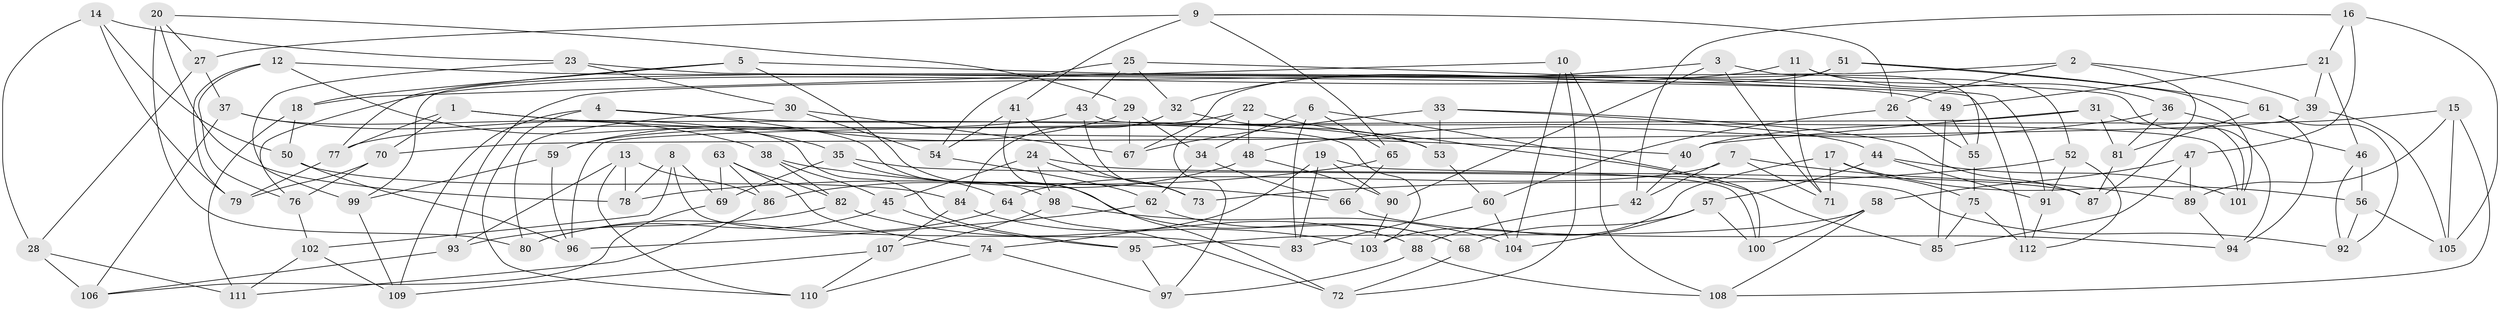 // coarse degree distribution, {4: 0.5714285714285714, 3: 0.125, 9: 0.017857142857142856, 8: 0.07142857142857142, 5: 0.08928571428571429, 6: 0.03571428571428571, 10: 0.03571428571428571, 12: 0.017857142857142856, 11: 0.017857142857142856, 2: 0.017857142857142856}
// Generated by graph-tools (version 1.1) at 2025/01/03/04/25 22:01:10]
// undirected, 112 vertices, 224 edges
graph export_dot {
graph [start="1"]
  node [color=gray90,style=filled];
  1;
  2;
  3;
  4;
  5;
  6;
  7;
  8;
  9;
  10;
  11;
  12;
  13;
  14;
  15;
  16;
  17;
  18;
  19;
  20;
  21;
  22;
  23;
  24;
  25;
  26;
  27;
  28;
  29;
  30;
  31;
  32;
  33;
  34;
  35;
  36;
  37;
  38;
  39;
  40;
  41;
  42;
  43;
  44;
  45;
  46;
  47;
  48;
  49;
  50;
  51;
  52;
  53;
  54;
  55;
  56;
  57;
  58;
  59;
  60;
  61;
  62;
  63;
  64;
  65;
  66;
  67;
  68;
  69;
  70;
  71;
  72;
  73;
  74;
  75;
  76;
  77;
  78;
  79;
  80;
  81;
  82;
  83;
  84;
  85;
  86;
  87;
  88;
  89;
  90;
  91;
  92;
  93;
  94;
  95;
  96;
  97;
  98;
  99;
  100;
  101;
  102;
  103;
  104;
  105;
  106;
  107;
  108;
  109;
  110;
  111;
  112;
  1 -- 103;
  1 -- 77;
  1 -- 40;
  1 -- 70;
  2 -- 26;
  2 -- 87;
  2 -- 93;
  2 -- 39;
  3 -- 90;
  3 -- 55;
  3 -- 32;
  3 -- 71;
  4 -- 110;
  4 -- 53;
  4 -- 109;
  4 -- 98;
  5 -- 18;
  5 -- 77;
  5 -- 94;
  5 -- 68;
  6 -- 83;
  6 -- 65;
  6 -- 34;
  6 -- 100;
  7 -- 89;
  7 -- 71;
  7 -- 42;
  7 -- 64;
  8 -- 69;
  8 -- 78;
  8 -- 102;
  8 -- 83;
  9 -- 65;
  9 -- 27;
  9 -- 26;
  9 -- 41;
  10 -- 108;
  10 -- 72;
  10 -- 104;
  10 -- 18;
  11 -- 36;
  11 -- 52;
  11 -- 76;
  11 -- 71;
  12 -- 49;
  12 -- 35;
  12 -- 79;
  12 -- 76;
  13 -- 78;
  13 -- 86;
  13 -- 110;
  13 -- 93;
  14 -- 28;
  14 -- 79;
  14 -- 50;
  14 -- 23;
  15 -- 40;
  15 -- 108;
  15 -- 89;
  15 -- 105;
  16 -- 105;
  16 -- 47;
  16 -- 42;
  16 -- 21;
  17 -- 75;
  17 -- 71;
  17 -- 56;
  17 -- 103;
  18 -- 50;
  18 -- 111;
  19 -- 100;
  19 -- 83;
  19 -- 74;
  19 -- 90;
  20 -- 78;
  20 -- 29;
  20 -- 80;
  20 -- 27;
  21 -- 46;
  21 -- 49;
  21 -- 39;
  22 -- 48;
  22 -- 97;
  22 -- 59;
  22 -- 85;
  23 -- 99;
  23 -- 30;
  23 -- 112;
  24 -- 73;
  24 -- 87;
  24 -- 98;
  24 -- 45;
  25 -- 43;
  25 -- 91;
  25 -- 54;
  25 -- 32;
  26 -- 55;
  26 -- 60;
  27 -- 37;
  27 -- 28;
  28 -- 111;
  28 -- 106;
  29 -- 59;
  29 -- 67;
  29 -- 34;
  30 -- 80;
  30 -- 54;
  30 -- 67;
  31 -- 101;
  31 -- 81;
  31 -- 40;
  31 -- 96;
  32 -- 53;
  32 -- 84;
  33 -- 53;
  33 -- 67;
  33 -- 44;
  33 -- 87;
  34 -- 66;
  34 -- 62;
  35 -- 92;
  35 -- 69;
  35 -- 64;
  36 -- 81;
  36 -- 48;
  36 -- 46;
  37 -- 95;
  37 -- 38;
  37 -- 106;
  38 -- 66;
  38 -- 82;
  38 -- 45;
  39 -- 70;
  39 -- 105;
  40 -- 42;
  41 -- 72;
  41 -- 54;
  41 -- 73;
  42 -- 88;
  43 -- 73;
  43 -- 77;
  43 -- 101;
  44 -- 91;
  44 -- 57;
  44 -- 101;
  45 -- 80;
  45 -- 95;
  46 -- 56;
  46 -- 92;
  47 -- 58;
  47 -- 89;
  47 -- 85;
  48 -- 90;
  48 -- 86;
  49 -- 55;
  49 -- 85;
  50 -- 84;
  50 -- 96;
  51 -- 99;
  51 -- 101;
  51 -- 61;
  51 -- 67;
  52 -- 73;
  52 -- 91;
  52 -- 112;
  53 -- 60;
  54 -- 62;
  55 -- 75;
  56 -- 92;
  56 -- 105;
  57 -- 104;
  57 -- 100;
  57 -- 68;
  58 -- 95;
  58 -- 100;
  58 -- 108;
  59 -- 99;
  59 -- 96;
  60 -- 83;
  60 -- 104;
  61 -- 81;
  61 -- 92;
  61 -- 94;
  62 -- 68;
  62 -- 96;
  63 -- 74;
  63 -- 82;
  63 -- 86;
  63 -- 69;
  64 -- 72;
  64 -- 80;
  65 -- 66;
  65 -- 78;
  66 -- 94;
  68 -- 72;
  69 -- 106;
  70 -- 79;
  70 -- 76;
  74 -- 110;
  74 -- 97;
  75 -- 85;
  75 -- 112;
  76 -- 102;
  77 -- 79;
  81 -- 87;
  82 -- 93;
  82 -- 103;
  84 -- 107;
  84 -- 88;
  86 -- 111;
  88 -- 108;
  88 -- 97;
  89 -- 94;
  90 -- 103;
  91 -- 112;
  93 -- 106;
  95 -- 97;
  98 -- 107;
  98 -- 104;
  99 -- 109;
  102 -- 111;
  102 -- 109;
  107 -- 110;
  107 -- 109;
}
